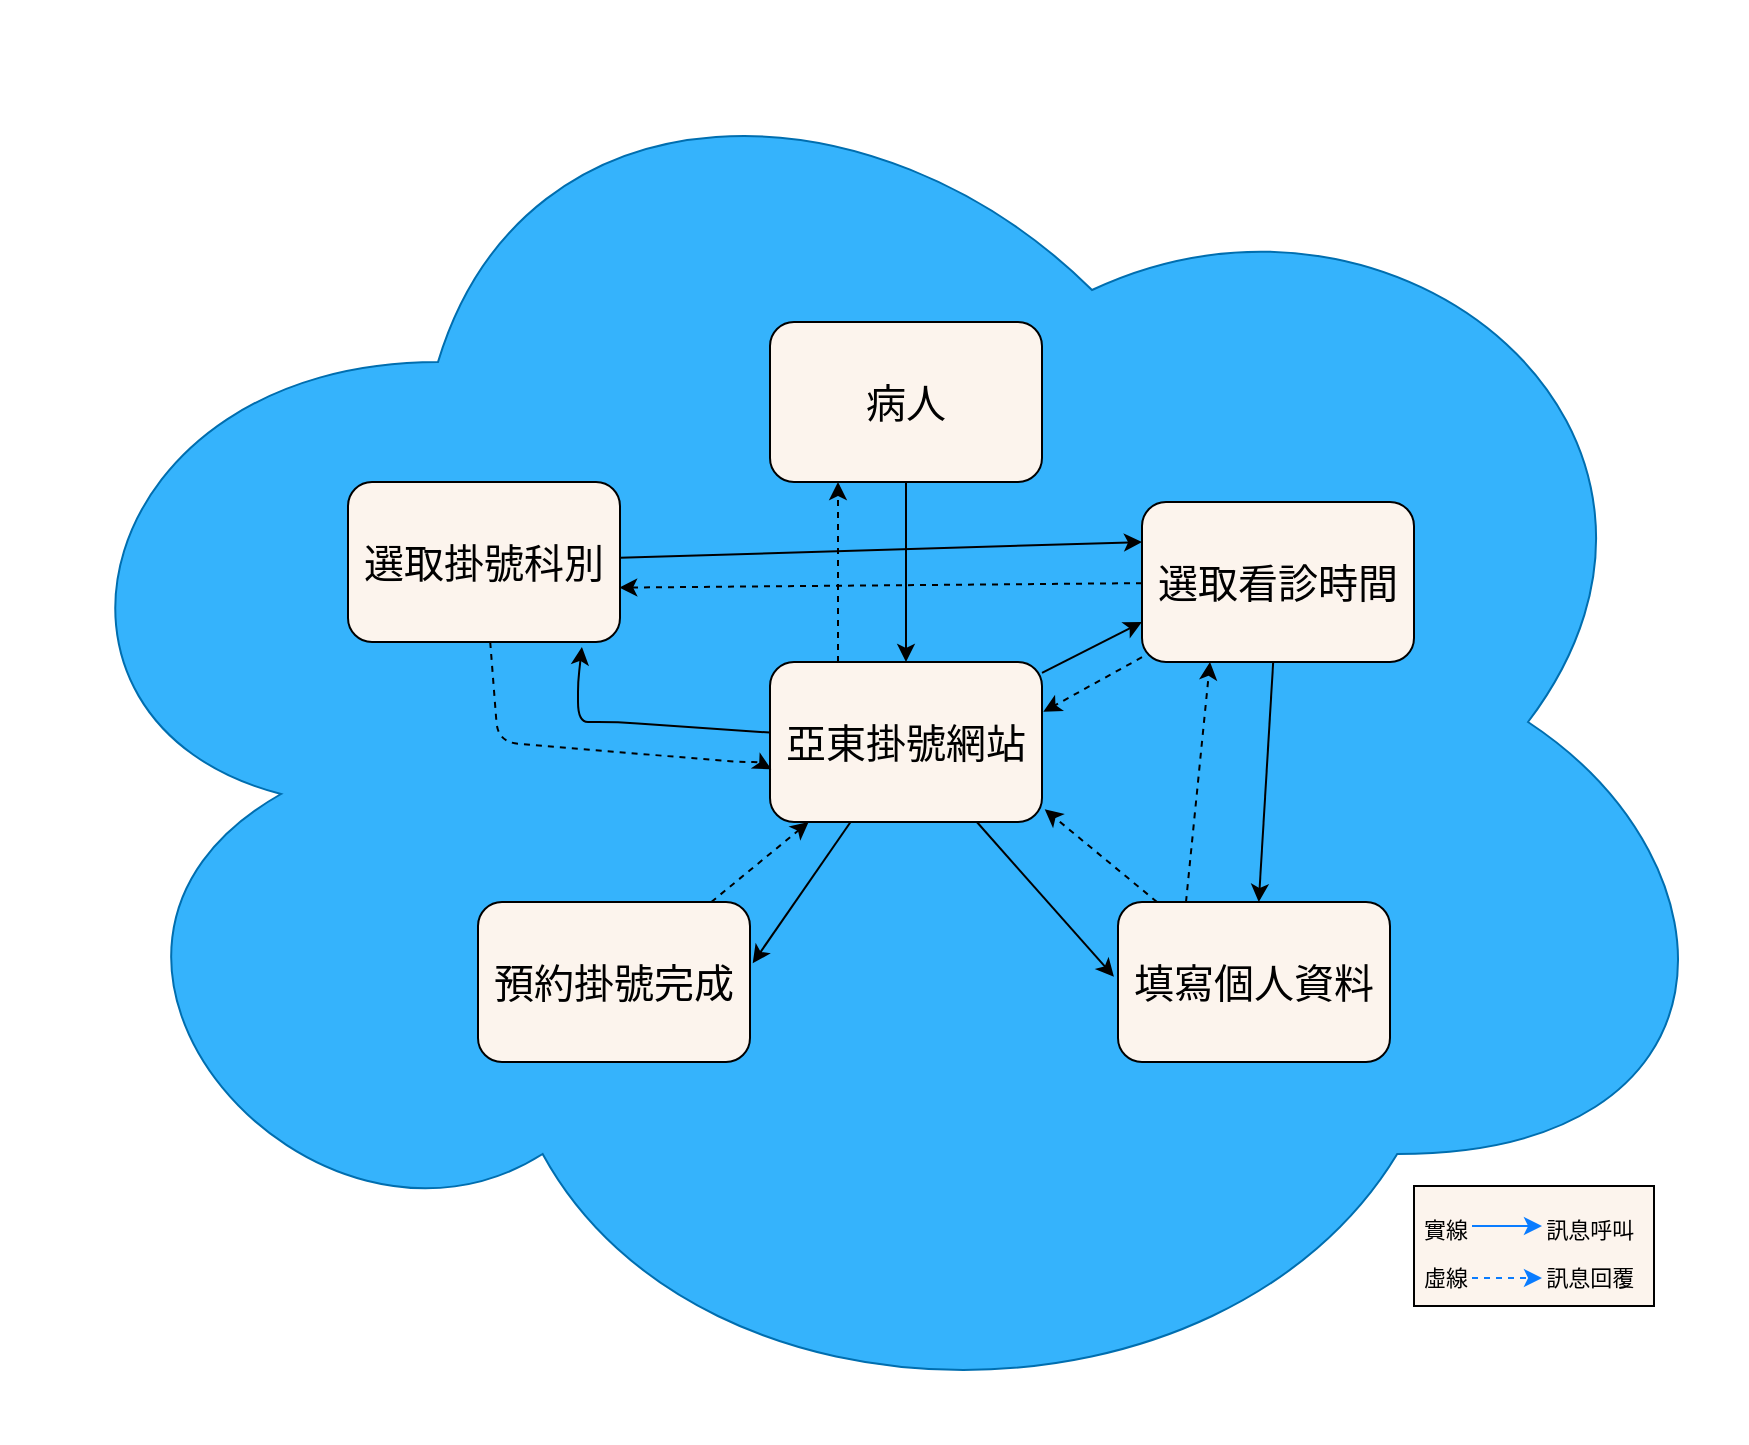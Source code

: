 <mxfile>
    <diagram id="8DvNoXrn3jh-jKTa79yE" name="第1頁">
        <mxGraphModel dx="2048" dy="791" grid="1" gridSize="10" guides="1" tooltips="1" connect="1" arrows="1" fold="1" page="1" pageScale="1" pageWidth="827" pageHeight="1169" math="0" shadow="0">
            <root>
                <mxCell id="0"/>
                <mxCell id="1" parent="0"/>
                <mxCell id="2" value="" style="ellipse;shape=cloud;whiteSpace=wrap;html=1;fillColor=#35B3FC;fontColor=#ffffff;strokeColor=#006EAF;" parent="1" vertex="1">
                    <mxGeometry x="-38" y="110" width="872" height="720" as="geometry"/>
                </mxCell>
                <mxCell id="9" style="edgeStyle=none;html=1;exitX=0.25;exitY=0;exitDx=0;exitDy=0;entryX=0.25;entryY=1;entryDx=0;entryDy=0;fontSize=20;fontColor=#000000;dashed=1;" parent="1" source="3" target="4" edge="1">
                    <mxGeometry relative="1" as="geometry"/>
                </mxCell>
                <mxCell id="26" style="edgeStyle=none;shape=connector;rounded=1;html=1;entryX=0.86;entryY=1.031;entryDx=0;entryDy=0;labelBackgroundColor=default;strokeColor=default;fontFamily=Helvetica;fontSize=20;fontColor=#000000;endArrow=classic;entryPerimeter=0;" parent="1" source="3" target="22" edge="1">
                    <mxGeometry relative="1" as="geometry">
                        <Array as="points">
                            <mxPoint x="270" y="470"/>
                            <mxPoint x="250" y="470"/>
                            <mxPoint x="250" y="450"/>
                        </Array>
                    </mxGeometry>
                </mxCell>
                <mxCell id="38" style="edgeStyle=none;shape=connector;rounded=1;html=1;entryX=-0.015;entryY=0.467;entryDx=0;entryDy=0;entryPerimeter=0;labelBackgroundColor=default;strokeColor=default;fontFamily=Helvetica;fontSize=20;fontColor=#000000;endArrow=classic;" parent="1" source="3" target="32" edge="1">
                    <mxGeometry relative="1" as="geometry"/>
                </mxCell>
                <mxCell id="40" style="edgeStyle=none;shape=connector;rounded=1;html=1;entryX=0;entryY=0.75;entryDx=0;entryDy=0;labelBackgroundColor=default;strokeColor=default;fontFamily=Helvetica;fontSize=20;fontColor=#000000;endArrow=classic;" parent="1" source="3" target="29" edge="1">
                    <mxGeometry relative="1" as="geometry"/>
                </mxCell>
                <mxCell id="42" style="edgeStyle=none;shape=connector;rounded=1;html=1;entryX=1.01;entryY=0.383;entryDx=0;entryDy=0;entryPerimeter=0;labelBackgroundColor=default;strokeColor=default;fontFamily=Helvetica;fontSize=20;fontColor=#000000;endArrow=classic;" parent="1" source="3" target="35" edge="1">
                    <mxGeometry relative="1" as="geometry"/>
                </mxCell>
                <mxCell id="3" value="&lt;font style=&quot;font-size: 20px;&quot; color=&quot;#000000&quot;&gt;亞東掛號網站&lt;/font&gt;" style="rounded=1;whiteSpace=wrap;html=1;fillColor=#FCF4ED;shadow=0;strokeWidth=1;strokeColor=#000000;" parent="1" vertex="1">
                    <mxGeometry x="346" y="440" width="136" height="80" as="geometry"/>
                </mxCell>
                <mxCell id="5" style="edgeStyle=none;html=1;exitX=0.5;exitY=1;exitDx=0;exitDy=0;fontSize=20;fontColor=#000000;" parent="1" source="4" target="3" edge="1">
                    <mxGeometry relative="1" as="geometry"/>
                </mxCell>
                <mxCell id="4" value="&lt;font color=&quot;#000000&quot;&gt;&lt;span style=&quot;font-size: 20px;&quot;&gt;病人&lt;/span&gt;&lt;/font&gt;" style="rounded=1;whiteSpace=wrap;html=1;fillColor=#FCF4ED;shadow=0;strokeWidth=1;strokeColor=#000000;" parent="1" vertex="1">
                    <mxGeometry x="346" y="270" width="136" height="80" as="geometry"/>
                </mxCell>
                <mxCell id="10" value="&lt;font style=&quot;font-size: 11px;&quot;&gt;&amp;nbsp;實線&lt;span style=&quot;white-space: pre;&quot;&gt;&#9;&lt;/span&gt;&amp;nbsp; &amp;nbsp; &amp;nbsp;訊息呼叫&lt;br&gt;&amp;nbsp;虛線&lt;span style=&quot;white-space: pre;&quot;&gt;&#9;&lt;/span&gt;&amp;nbsp; &amp;nbsp; &amp;nbsp;訊息回覆&lt;/font&gt;" style="rounded=0;whiteSpace=wrap;html=1;shadow=0;strokeColor=#000000;strokeWidth=1;fontSize=20;fontColor=#000000;fillColor=#FCF4ED;align=left;" parent="1" vertex="1">
                    <mxGeometry x="668" y="702" width="120" height="60" as="geometry"/>
                </mxCell>
                <mxCell id="19" value="" style="endArrow=classic;html=1;fontSize=10;fontColor=#000000;fillColor=#1ba1e2;strokeColor=#0A7CFF;dashed=1;" parent="1" edge="1">
                    <mxGeometry width="50" height="50" relative="1" as="geometry">
                        <mxPoint x="697" y="748" as="sourcePoint"/>
                        <mxPoint x="732" y="748" as="targetPoint"/>
                        <Array as="points"/>
                    </mxGeometry>
                </mxCell>
                <mxCell id="21" value="" style="endArrow=classic;html=1;fontSize=10;fontColor=#000000;fillColor=#1ba1e2;strokeColor=#0A7CFF;" parent="1" edge="1">
                    <mxGeometry width="50" height="50" relative="1" as="geometry">
                        <mxPoint x="697" y="722" as="sourcePoint"/>
                        <mxPoint x="732" y="722" as="targetPoint"/>
                        <Array as="points"/>
                    </mxGeometry>
                </mxCell>
                <mxCell id="27" style="edgeStyle=none;shape=connector;rounded=1;html=1;entryX=0.005;entryY=0.671;entryDx=0;entryDy=0;labelBackgroundColor=default;strokeColor=default;fontFamily=Helvetica;fontSize=20;fontColor=#000000;endArrow=classic;dashed=1;entryPerimeter=0;" parent="1" source="22" target="3" edge="1">
                    <mxGeometry relative="1" as="geometry">
                        <Array as="points">
                            <mxPoint x="210" y="480"/>
                            <mxPoint x="330" y="490"/>
                            <mxPoint x="340" y="490"/>
                        </Array>
                    </mxGeometry>
                </mxCell>
                <mxCell id="30" style="edgeStyle=none;shape=connector;rounded=1;html=1;entryX=0;entryY=0.25;entryDx=0;entryDy=0;labelBackgroundColor=default;strokeColor=default;fontFamily=Helvetica;fontSize=20;fontColor=#000000;endArrow=classic;" parent="1" source="22" target="29" edge="1">
                    <mxGeometry relative="1" as="geometry"/>
                </mxCell>
                <mxCell id="22" value="&lt;font color=&quot;#000000&quot;&gt;&lt;span style=&quot;font-size: 20px;&quot;&gt;選取掛號科別&lt;/span&gt;&lt;/font&gt;" style="rounded=1;whiteSpace=wrap;html=1;fillColor=#FCF4ED;shadow=0;strokeWidth=1;strokeColor=#000000;" parent="1" vertex="1">
                    <mxGeometry x="135" y="350" width="136" height="80" as="geometry"/>
                </mxCell>
                <mxCell id="31" style="edgeStyle=none;shape=connector;rounded=1;html=1;entryX=0.997;entryY=0.66;entryDx=0;entryDy=0;entryPerimeter=0;labelBackgroundColor=default;strokeColor=default;fontFamily=Helvetica;fontSize=20;fontColor=#000000;endArrow=classic;dashed=1;" parent="1" source="29" target="22" edge="1">
                    <mxGeometry relative="1" as="geometry"/>
                </mxCell>
                <mxCell id="33" style="edgeStyle=none;shape=connector;rounded=1;html=1;labelBackgroundColor=default;strokeColor=default;fontFamily=Helvetica;fontSize=20;fontColor=#000000;endArrow=classic;" parent="1" source="29" target="32" edge="1">
                    <mxGeometry relative="1" as="geometry"/>
                </mxCell>
                <mxCell id="43" style="edgeStyle=none;shape=connector;rounded=1;html=1;entryX=1.005;entryY=0.311;entryDx=0;entryDy=0;entryPerimeter=0;labelBackgroundColor=default;strokeColor=default;fontFamily=Helvetica;fontSize=20;fontColor=#000000;endArrow=classic;dashed=1;" parent="1" source="29" target="3" edge="1">
                    <mxGeometry relative="1" as="geometry"/>
                </mxCell>
                <mxCell id="29" value="&lt;font color=&quot;#000000&quot;&gt;&lt;span style=&quot;font-size: 20px;&quot;&gt;選取看診時間&lt;/span&gt;&lt;/font&gt;" style="rounded=1;whiteSpace=wrap;html=1;fillColor=#FCF4ED;shadow=0;strokeWidth=1;strokeColor=#000000;" parent="1" vertex="1">
                    <mxGeometry x="532" y="360" width="136" height="80" as="geometry"/>
                </mxCell>
                <mxCell id="34" style="edgeStyle=none;shape=connector;rounded=1;html=1;entryX=0.25;entryY=1;entryDx=0;entryDy=0;labelBackgroundColor=default;strokeColor=default;fontFamily=Helvetica;fontSize=20;fontColor=#000000;endArrow=classic;exitX=0.25;exitY=0;exitDx=0;exitDy=0;dashed=1;" parent="1" source="32" target="29" edge="1">
                    <mxGeometry relative="1" as="geometry"/>
                </mxCell>
                <mxCell id="39" style="edgeStyle=none;shape=connector;rounded=1;html=1;entryX=1.01;entryY=0.921;entryDx=0;entryDy=0;entryPerimeter=0;labelBackgroundColor=default;strokeColor=default;fontFamily=Helvetica;fontSize=20;fontColor=#000000;endArrow=classic;dashed=1;" parent="1" source="32" target="3" edge="1">
                    <mxGeometry relative="1" as="geometry"/>
                </mxCell>
                <mxCell id="32" value="&lt;font color=&quot;#000000&quot;&gt;&lt;span style=&quot;font-size: 20px;&quot;&gt;填寫個人資料&lt;/span&gt;&lt;/font&gt;" style="rounded=1;whiteSpace=wrap;html=1;fillColor=#FCF4ED;shadow=0;strokeWidth=1;strokeColor=#000000;" parent="1" vertex="1">
                    <mxGeometry x="520" y="560" width="136" height="80" as="geometry"/>
                </mxCell>
                <mxCell id="41" style="edgeStyle=none;shape=connector;rounded=1;html=1;labelBackgroundColor=default;strokeColor=default;fontFamily=Helvetica;fontSize=20;fontColor=#000000;endArrow=classic;dashed=1;" parent="1" source="35" target="3" edge="1">
                    <mxGeometry relative="1" as="geometry"/>
                </mxCell>
                <mxCell id="35" value="&lt;font color=&quot;#000000&quot;&gt;&lt;span style=&quot;font-size: 20px;&quot;&gt;預約掛號完成&lt;/span&gt;&lt;/font&gt;" style="rounded=1;whiteSpace=wrap;html=1;fillColor=#FCF4ED;shadow=0;strokeWidth=1;strokeColor=#000000;" parent="1" vertex="1">
                    <mxGeometry x="200" y="560" width="136" height="80" as="geometry"/>
                </mxCell>
            </root>
        </mxGraphModel>
    </diagram>
</mxfile>